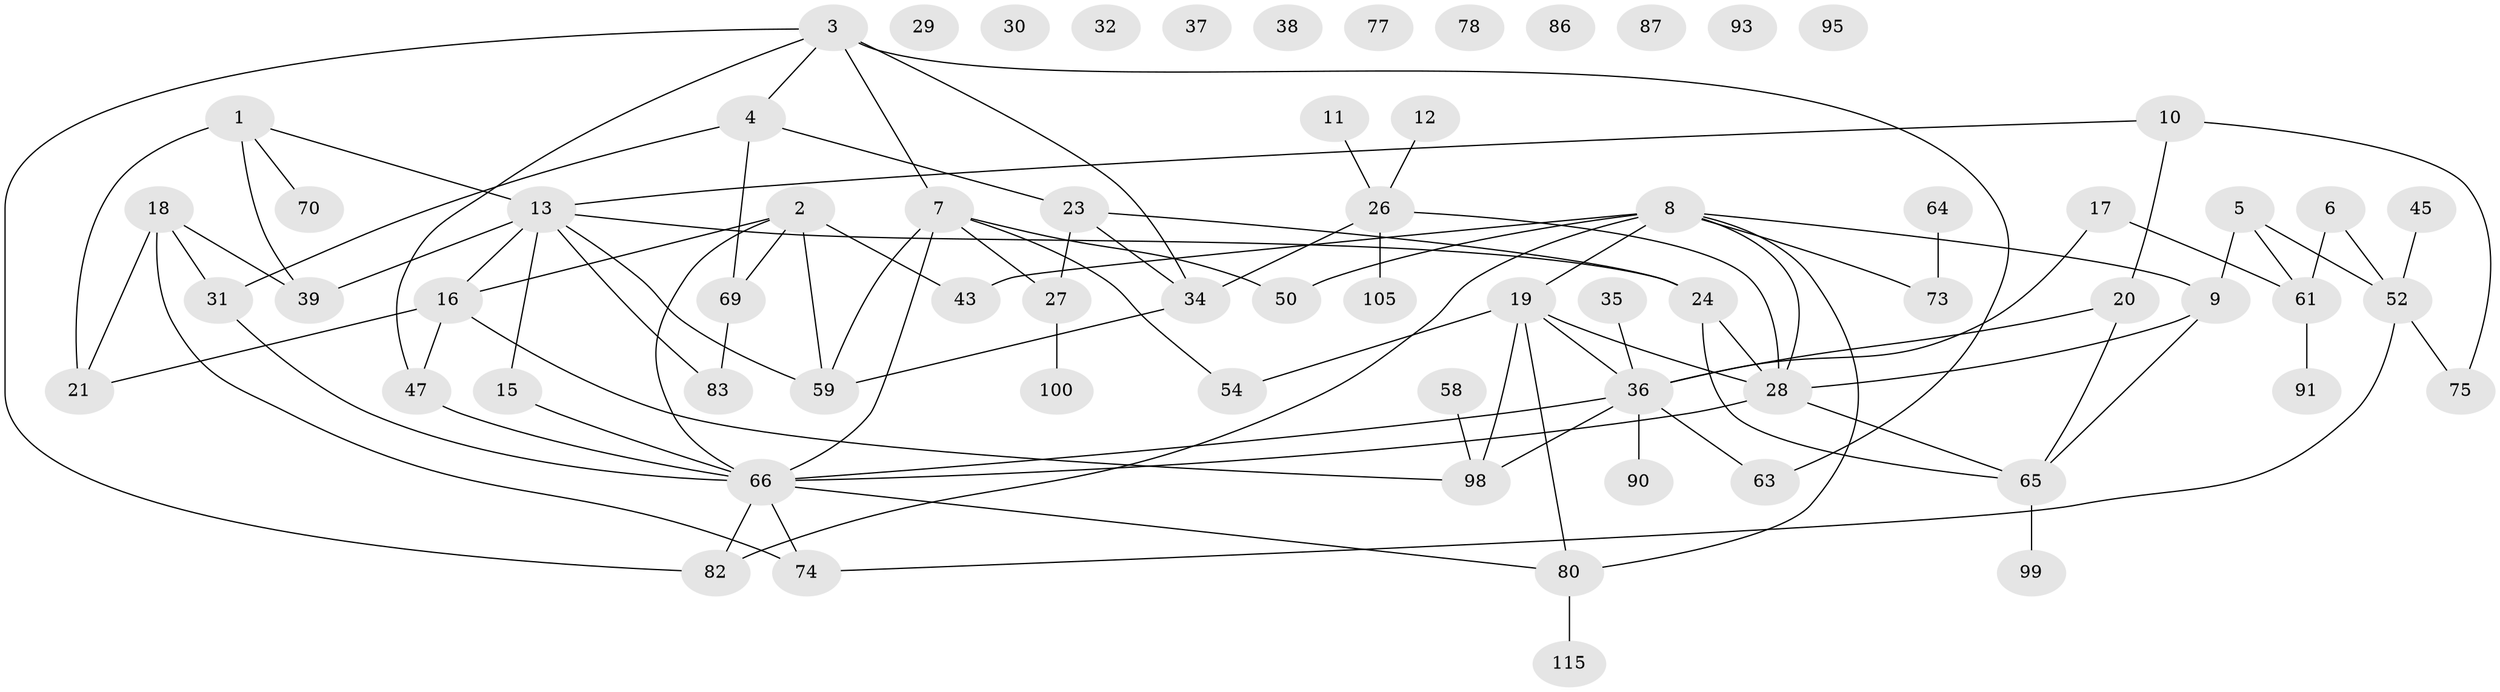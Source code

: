 // original degree distribution, {3: 0.22413793103448276, 5: 0.06896551724137931, 2: 0.2672413793103448, 1: 0.1724137931034483, 4: 0.15517241379310345, 0: 0.08620689655172414, 6: 0.02586206896551724}
// Generated by graph-tools (version 1.1) at 2025/16/03/04/25 18:16:39]
// undirected, 69 vertices, 97 edges
graph export_dot {
graph [start="1"]
  node [color=gray90,style=filled];
  1 [super="+55+33"];
  2 [super="+56"];
  3 [super="+51"];
  4 [super="+76+49"];
  5 [super="+110"];
  6;
  7 [super="+14"];
  8 [super="+101+22+42"];
  9 [super="+41+72"];
  10;
  11;
  12 [super="+88"];
  13 [super="+89"];
  15;
  16 [super="+44+25"];
  17;
  18 [super="+67+62"];
  19 [super="+48+57"];
  20 [super="+107"];
  21;
  23 [super="+79"];
  24 [super="+46"];
  26;
  27;
  28 [super="+53+104"];
  29;
  30;
  31;
  32;
  34;
  35;
  36 [super="+84"];
  37;
  38;
  39;
  43;
  45;
  47;
  50;
  52 [super="+81"];
  54;
  58;
  59 [super="+85"];
  61;
  63;
  64 [super="+97"];
  65 [super="+109"];
  66 [super="+71+106"];
  69 [super="+94"];
  70;
  73;
  74;
  75;
  77;
  78;
  80;
  82;
  83;
  86;
  87 [super="+96"];
  90;
  91;
  93;
  95;
  98 [super="+103"];
  99;
  100;
  105;
  115;
  1 -- 13;
  1 -- 21;
  1 -- 70;
  1 -- 39 [weight=2];
  2 -- 43;
  2 -- 66;
  2 -- 69;
  2 -- 59;
  2 -- 16;
  3 -- 47;
  3 -- 7;
  3 -- 34;
  3 -- 4;
  3 -- 82;
  3 -- 63;
  4 -- 69;
  4 -- 23;
  4 -- 31;
  5 -- 61;
  5 -- 52;
  5 -- 9;
  6 -- 61;
  6 -- 52;
  7 -- 54;
  7 -- 66;
  7 -- 50;
  7 -- 59;
  7 -- 27;
  8 -- 80;
  8 -- 50;
  8 -- 19;
  8 -- 9;
  8 -- 43;
  8 -- 28;
  8 -- 73;
  8 -- 82;
  9 -- 65;
  9 -- 28;
  10 -- 20;
  10 -- 75;
  10 -- 13;
  11 -- 26;
  12 -- 26;
  13 -- 15;
  13 -- 39;
  13 -- 59;
  13 -- 83;
  13 -- 24;
  13 -- 16;
  15 -- 66;
  16 -- 98;
  16 -- 21;
  16 -- 47;
  17 -- 36;
  17 -- 61;
  18 -- 31;
  18 -- 39;
  18 -- 74;
  18 -- 21;
  19 -- 98;
  19 -- 36;
  19 -- 80;
  19 -- 54;
  19 -- 28;
  20 -- 36;
  20 -- 65;
  23 -- 27;
  23 -- 34;
  23 -- 24;
  24 -- 28;
  24 -- 65;
  26 -- 28;
  26 -- 34;
  26 -- 105;
  27 -- 100;
  28 -- 65;
  28 -- 66;
  31 -- 66;
  34 -- 59;
  35 -- 36;
  36 -- 66;
  36 -- 98;
  36 -- 90;
  36 -- 63;
  45 -- 52;
  47 -- 66;
  52 -- 74;
  52 -- 75;
  58 -- 98;
  61 -- 91;
  64 -- 73;
  65 -- 99;
  66 -- 80;
  66 -- 82;
  66 -- 74;
  69 -- 83;
  80 -- 115;
}
